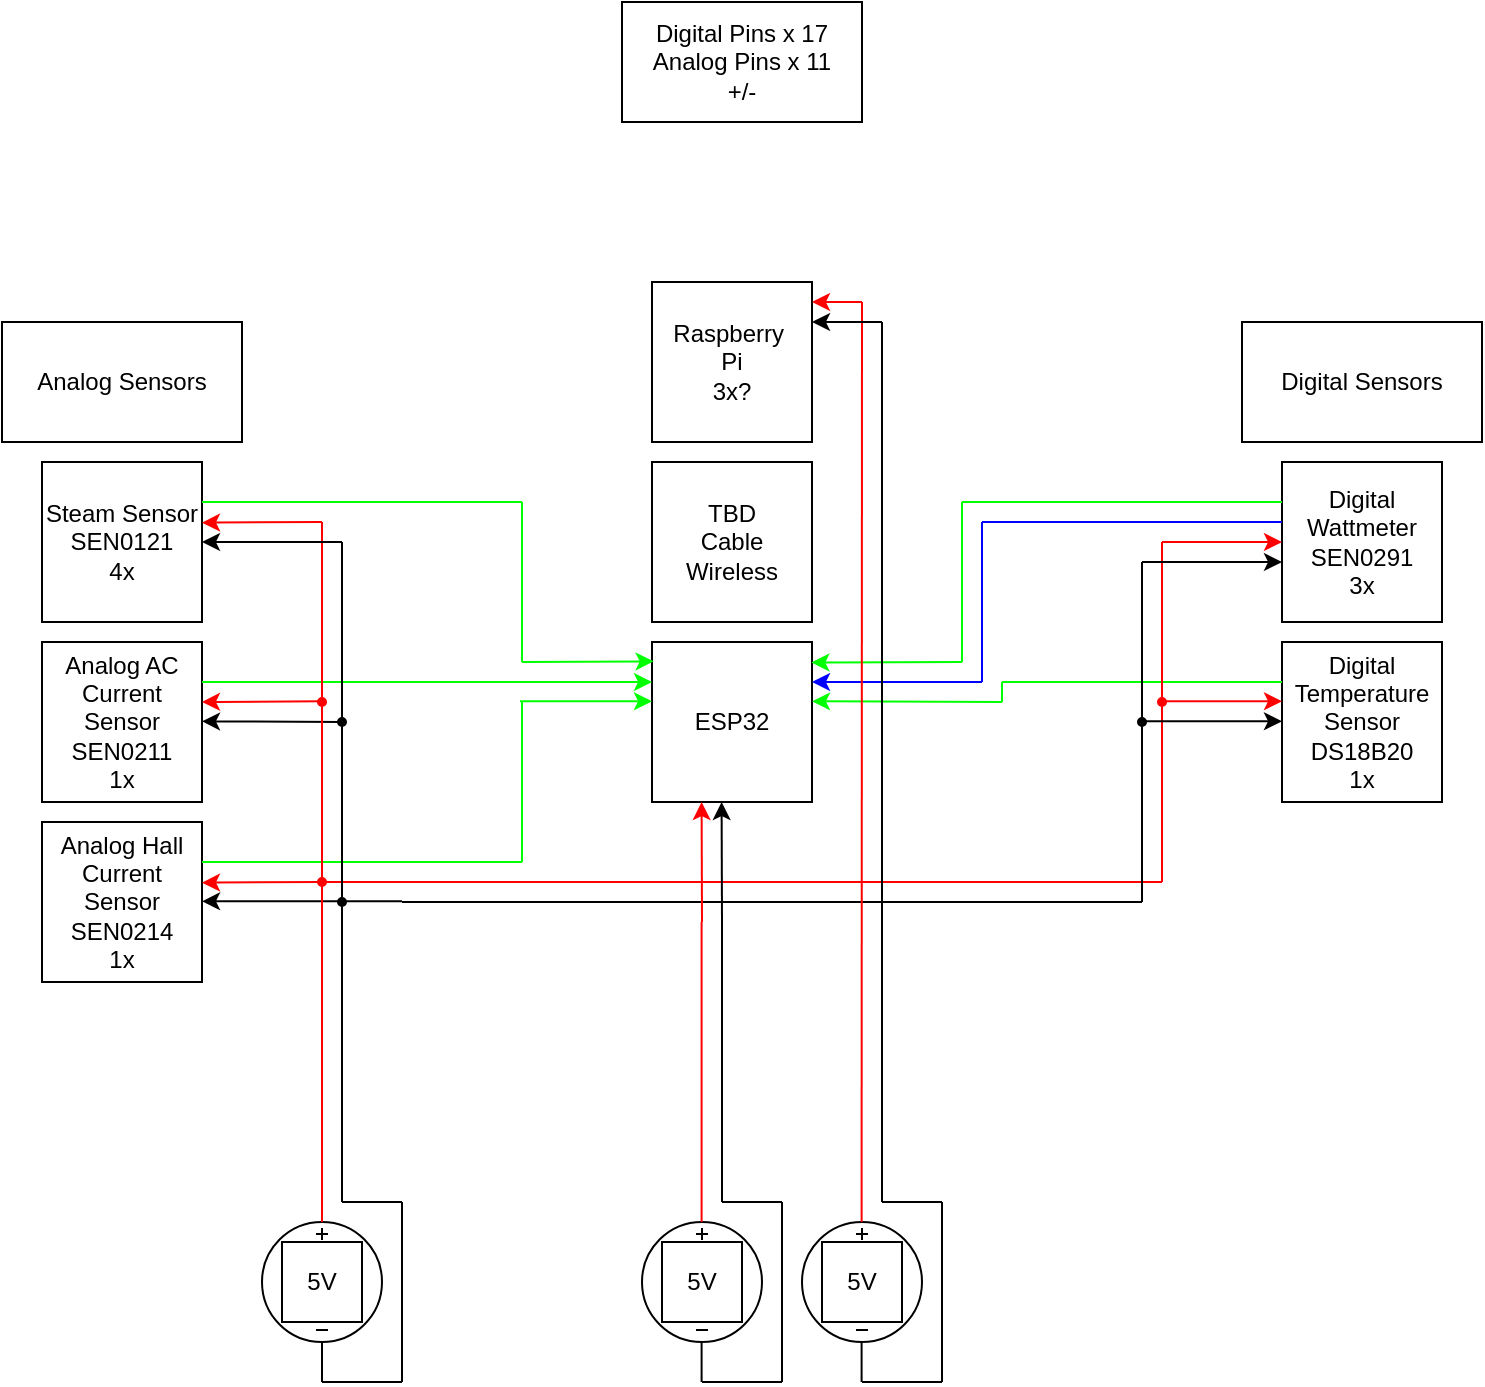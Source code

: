 <mxfile version="26.0.16">
  <diagram name="Page-1" id="PHPWQ72G-FbSZg1kjlzN">
    <mxGraphModel dx="1434" dy="1816" grid="1" gridSize="10" guides="1" tooltips="1" connect="1" arrows="1" fold="1" page="1" pageScale="1" pageWidth="850" pageHeight="1100" math="0" shadow="0">
      <root>
        <mxCell id="0" />
        <mxCell id="1" parent="0" />
        <mxCell id="mTnGnp5YAqu6k8MlJbpn-2" value="Steam Sensor&lt;div&gt;SEN0121&lt;br&gt;4x&lt;/div&gt;" style="whiteSpace=wrap;html=1;aspect=fixed;" parent="1" vertex="1">
          <mxGeometry x="40" y="100" width="80" height="80" as="geometry" />
        </mxCell>
        <mxCell id="mTnGnp5YAqu6k8MlJbpn-3" value="Analog Sensors" style="rounded=0;whiteSpace=wrap;html=1;" parent="1" vertex="1">
          <mxGeometry x="20" y="30" width="120" height="60" as="geometry" />
        </mxCell>
        <mxCell id="mTnGnp5YAqu6k8MlJbpn-4" value="Digital Sensors" style="rounded=0;whiteSpace=wrap;html=1;" parent="1" vertex="1">
          <mxGeometry x="640" y="30" width="120" height="60" as="geometry" />
        </mxCell>
        <mxCell id="mTnGnp5YAqu6k8MlJbpn-5" value="Analog AC Current Sensor&lt;div&gt;SEN0211&lt;br&gt;&lt;div&gt;1x&lt;/div&gt;&lt;/div&gt;" style="whiteSpace=wrap;html=1;aspect=fixed;" parent="1" vertex="1">
          <mxGeometry x="40" y="190" width="80" height="80" as="geometry" />
        </mxCell>
        <mxCell id="mTnGnp5YAqu6k8MlJbpn-6" value="Analog Hall Current Sensor&lt;div&gt;SEN0214&lt;br&gt;&lt;div&gt;1x&lt;/div&gt;&lt;/div&gt;" style="whiteSpace=wrap;html=1;aspect=fixed;" parent="1" vertex="1">
          <mxGeometry x="40" y="280" width="80" height="80" as="geometry" />
        </mxCell>
        <mxCell id="mTnGnp5YAqu6k8MlJbpn-7" value="Digital Wattmeter&lt;div&gt;SEN0291&lt;br&gt;&lt;div&gt;3x&lt;/div&gt;&lt;/div&gt;" style="whiteSpace=wrap;html=1;aspect=fixed;" parent="1" vertex="1">
          <mxGeometry x="660" y="100" width="80" height="80" as="geometry" />
        </mxCell>
        <mxCell id="mTnGnp5YAqu6k8MlJbpn-8" value="Digital Temperature Sensor&lt;div&gt;DS18B20&lt;br&gt;&lt;div&gt;1x&lt;/div&gt;&lt;/div&gt;" style="whiteSpace=wrap;html=1;aspect=fixed;" parent="1" vertex="1">
          <mxGeometry x="660" y="190" width="80" height="80" as="geometry" />
        </mxCell>
        <mxCell id="mTnGnp5YAqu6k8MlJbpn-10" value="ESP32" style="whiteSpace=wrap;html=1;aspect=fixed;" parent="1" vertex="1">
          <mxGeometry x="345" y="190" width="80" height="80" as="geometry" />
        </mxCell>
        <mxCell id="mTnGnp5YAqu6k8MlJbpn-12" value="Digital Pins x 17&lt;div&gt;Analog Pins x 11&lt;/div&gt;&lt;div&gt;+/-&lt;/div&gt;" style="rounded=0;whiteSpace=wrap;html=1;" parent="1" vertex="1">
          <mxGeometry x="330" y="-130" width="120" height="60" as="geometry" />
        </mxCell>
        <mxCell id="mTnGnp5YAqu6k8MlJbpn-20" value="" style="endArrow=none;html=1;rounded=0;exitX=1;exitY=0.5;exitDx=0;exitDy=0;strokeColor=light-dark(#00FF00,#FFFFFF);" parent="1" edge="1">
          <mxGeometry width="50" height="50" relative="1" as="geometry">
            <mxPoint x="120" y="120" as="sourcePoint" />
            <mxPoint x="280" y="120" as="targetPoint" />
          </mxGeometry>
        </mxCell>
        <mxCell id="mTnGnp5YAqu6k8MlJbpn-22" value="" style="endArrow=none;html=1;rounded=0;strokeColor=light-dark(#00FF00,#FFFFFF);" parent="1" edge="1">
          <mxGeometry width="50" height="50" relative="1" as="geometry">
            <mxPoint x="280" y="120" as="sourcePoint" />
            <mxPoint x="280" y="200" as="targetPoint" />
          </mxGeometry>
        </mxCell>
        <mxCell id="mTnGnp5YAqu6k8MlJbpn-24" value="" style="endArrow=classic;html=1;rounded=0;entryX=0.01;entryY=0.121;entryDx=0;entryDy=0;entryPerimeter=0;strokeColor=light-dark(#00FF00,#FFFFFF);" parent="1" target="mTnGnp5YAqu6k8MlJbpn-10" edge="1">
          <mxGeometry width="50" height="50" relative="1" as="geometry">
            <mxPoint x="280" y="200" as="sourcePoint" />
            <mxPoint x="260" y="180" as="targetPoint" />
          </mxGeometry>
        </mxCell>
        <mxCell id="mTnGnp5YAqu6k8MlJbpn-25" value="" style="endArrow=none;html=1;rounded=0;exitX=1;exitY=0.5;exitDx=0;exitDy=0;strokeColor=light-dark(#00FF00,#FFFFFF);" parent="1" edge="1">
          <mxGeometry width="50" height="50" relative="1" as="geometry">
            <mxPoint x="120" y="210" as="sourcePoint" />
            <mxPoint x="280" y="210" as="targetPoint" />
          </mxGeometry>
        </mxCell>
        <mxCell id="mTnGnp5YAqu6k8MlJbpn-26" value="" style="endArrow=classic;html=1;rounded=0;entryX=0.01;entryY=0.121;entryDx=0;entryDy=0;entryPerimeter=0;strokeColor=light-dark(#00FF00,#FFFFFF);" parent="1" edge="1">
          <mxGeometry width="50" height="50" relative="1" as="geometry">
            <mxPoint x="279" y="210" as="sourcePoint" />
            <mxPoint x="345" y="210" as="targetPoint" />
          </mxGeometry>
        </mxCell>
        <mxCell id="mTnGnp5YAqu6k8MlJbpn-27" value="" style="endArrow=classic;html=1;rounded=0;entryX=0.01;entryY=0.121;entryDx=0;entryDy=0;entryPerimeter=0;strokeColor=light-dark(#00FF00,#FFFFFF);" parent="1" edge="1">
          <mxGeometry width="50" height="50" relative="1" as="geometry">
            <mxPoint x="279" y="219.66" as="sourcePoint" />
            <mxPoint x="345" y="219.66" as="targetPoint" />
          </mxGeometry>
        </mxCell>
        <mxCell id="mTnGnp5YAqu6k8MlJbpn-28" value="" style="endArrow=none;html=1;rounded=0;exitX=1;exitY=0.5;exitDx=0;exitDy=0;strokeColor=light-dark(#00FF00,#FFFFFF);" parent="1" edge="1">
          <mxGeometry width="50" height="50" relative="1" as="geometry">
            <mxPoint x="120" y="300" as="sourcePoint" />
            <mxPoint x="280" y="300" as="targetPoint" />
          </mxGeometry>
        </mxCell>
        <mxCell id="mTnGnp5YAqu6k8MlJbpn-29" value="" style="endArrow=none;html=1;rounded=0;strokeColor=light-dark(#00FF00,#FFFFFF);" parent="1" edge="1">
          <mxGeometry width="50" height="50" relative="1" as="geometry">
            <mxPoint x="280" y="220" as="sourcePoint" />
            <mxPoint x="280" y="300" as="targetPoint" />
          </mxGeometry>
        </mxCell>
        <mxCell id="mTnGnp5YAqu6k8MlJbpn-30" value="" style="endArrow=classic;html=1;rounded=0;entryX=0.996;entryY=0.128;entryDx=0;entryDy=0;entryPerimeter=0;strokeColor=light-dark(#00FF00,#FFFFFF);" parent="1" target="mTnGnp5YAqu6k8MlJbpn-10" edge="1">
          <mxGeometry width="50" height="50" relative="1" as="geometry">
            <mxPoint x="500" y="200" as="sourcePoint" />
            <mxPoint x="510" y="205" as="targetPoint" />
          </mxGeometry>
        </mxCell>
        <mxCell id="mTnGnp5YAqu6k8MlJbpn-31" value="" style="endArrow=none;html=1;rounded=0;exitX=1;exitY=0.5;exitDx=0;exitDy=0;strokeColor=light-dark(#00FF00,#FFFFFF);" parent="1" edge="1">
          <mxGeometry width="50" height="50" relative="1" as="geometry">
            <mxPoint x="500" y="120" as="sourcePoint" />
            <mxPoint x="660" y="120" as="targetPoint" />
          </mxGeometry>
        </mxCell>
        <mxCell id="mTnGnp5YAqu6k8MlJbpn-32" value="" style="endArrow=none;html=1;rounded=0;strokeColor=light-dark(#00FF00,#FFFFFF);" parent="1" edge="1">
          <mxGeometry width="50" height="50" relative="1" as="geometry">
            <mxPoint x="500" y="120" as="sourcePoint" />
            <mxPoint x="500" y="200" as="targetPoint" />
          </mxGeometry>
        </mxCell>
        <mxCell id="mTnGnp5YAqu6k8MlJbpn-33" value="" style="endArrow=classic;html=1;rounded=0;entryX=0.996;entryY=0.128;entryDx=0;entryDy=0;entryPerimeter=0;strokeColor=light-dark(#00FF00,#FFFFFF);" parent="1" edge="1">
          <mxGeometry width="50" height="50" relative="1" as="geometry">
            <mxPoint x="520" y="220" as="sourcePoint" />
            <mxPoint x="425" y="219.66" as="targetPoint" />
          </mxGeometry>
        </mxCell>
        <mxCell id="mTnGnp5YAqu6k8MlJbpn-34" value="" style="endArrow=none;html=1;rounded=0;strokeColor=light-dark(#00FF00,#FFFFFF);" parent="1" edge="1">
          <mxGeometry width="50" height="50" relative="1" as="geometry">
            <mxPoint x="520" y="210" as="sourcePoint" />
            <mxPoint x="660" y="210" as="targetPoint" />
          </mxGeometry>
        </mxCell>
        <mxCell id="mTnGnp5YAqu6k8MlJbpn-35" value="" style="endArrow=classic;html=1;rounded=0;entryX=0.996;entryY=0.128;entryDx=0;entryDy=0;entryPerimeter=0;strokeColor=light-dark(#0000FF,#FFFFFF);" parent="1" edge="1">
          <mxGeometry width="50" height="50" relative="1" as="geometry">
            <mxPoint x="510" y="210" as="sourcePoint" />
            <mxPoint x="425" y="210" as="targetPoint" />
          </mxGeometry>
        </mxCell>
        <mxCell id="mTnGnp5YAqu6k8MlJbpn-36" value="" style="endArrow=none;html=1;rounded=0;strokeColor=light-dark(#0000FF,#FFFFFF);" parent="1" edge="1">
          <mxGeometry width="50" height="50" relative="1" as="geometry">
            <mxPoint x="510" y="130" as="sourcePoint" />
            <mxPoint x="660" y="130" as="targetPoint" />
          </mxGeometry>
        </mxCell>
        <mxCell id="mTnGnp5YAqu6k8MlJbpn-37" value="" style="endArrow=none;html=1;rounded=0;strokeColor=light-dark(#0000FF,#FFFFFF);" parent="1" edge="1">
          <mxGeometry width="50" height="50" relative="1" as="geometry">
            <mxPoint x="510" y="130" as="sourcePoint" />
            <mxPoint x="510" y="210" as="targetPoint" />
          </mxGeometry>
        </mxCell>
        <mxCell id="mTnGnp5YAqu6k8MlJbpn-38" value="" style="endArrow=none;html=1;rounded=0;strokeColor=light-dark(#00FF00,#FFFFFF);" parent="1" edge="1">
          <mxGeometry width="50" height="50" relative="1" as="geometry">
            <mxPoint x="520" y="210" as="sourcePoint" />
            <mxPoint x="520" y="220" as="targetPoint" />
          </mxGeometry>
        </mxCell>
        <mxCell id="mTnGnp5YAqu6k8MlJbpn-39" value="Raspberry&amp;nbsp;&lt;div&gt;Pi&lt;/div&gt;&lt;div&gt;3x?&lt;/div&gt;" style="whiteSpace=wrap;html=1;aspect=fixed;" parent="1" vertex="1">
          <mxGeometry x="345" y="10" width="80" height="80" as="geometry" />
        </mxCell>
        <mxCell id="mTnGnp5YAqu6k8MlJbpn-44" value="" style="endArrow=none;html=1;rounded=0;strokeColor=light-dark(#FF0000,#FFFFFF);" parent="1" source="mTnGnp5YAqu6k8MlJbpn-89" edge="1">
          <mxGeometry width="50" height="50" relative="1" as="geometry">
            <mxPoint x="180" y="480" as="sourcePoint" />
            <mxPoint x="180" y="130" as="targetPoint" />
          </mxGeometry>
        </mxCell>
        <mxCell id="mTnGnp5YAqu6k8MlJbpn-45" value="" style="endArrow=classic;html=1;rounded=0;entryX=1.043;entryY=0.404;entryDx=0;entryDy=0;entryPerimeter=0;strokeColor=light-dark(#FF0000,#FFFFFF);" parent="1" edge="1">
          <mxGeometry width="50" height="50" relative="1" as="geometry">
            <mxPoint x="180" y="130" as="sourcePoint" />
            <mxPoint x="120" y="130.32" as="targetPoint" />
          </mxGeometry>
        </mxCell>
        <mxCell id="mTnGnp5YAqu6k8MlJbpn-46" value="" style="endArrow=classic;html=1;rounded=0;entryX=1.043;entryY=0.404;entryDx=0;entryDy=0;entryPerimeter=0;strokeColor=light-dark(#FF0000,#FFFFFF);" parent="1" edge="1">
          <mxGeometry width="50" height="50" relative="1" as="geometry">
            <mxPoint x="180" y="219.66" as="sourcePoint" />
            <mxPoint x="120" y="219.98" as="targetPoint" />
          </mxGeometry>
        </mxCell>
        <mxCell id="mTnGnp5YAqu6k8MlJbpn-47" value="" style="endArrow=classic;html=1;rounded=0;entryX=1.043;entryY=0.404;entryDx=0;entryDy=0;entryPerimeter=0;strokeColor=light-dark(#FF0000,#FFFFFF);" parent="1" edge="1">
          <mxGeometry width="50" height="50" relative="1" as="geometry">
            <mxPoint x="180" y="310" as="sourcePoint" />
            <mxPoint x="120" y="310.32" as="targetPoint" />
          </mxGeometry>
        </mxCell>
        <mxCell id="mTnGnp5YAqu6k8MlJbpn-48" value="" style="endArrow=none;html=1;rounded=0;strokeColor=light-dark(#FF0000,#FFFFFF);" parent="1" edge="1">
          <mxGeometry width="50" height="50" relative="1" as="geometry">
            <mxPoint x="180" y="310" as="sourcePoint" />
            <mxPoint x="600" y="310" as="targetPoint" />
          </mxGeometry>
        </mxCell>
        <mxCell id="mTnGnp5YAqu6k8MlJbpn-49" value="" style="endArrow=classic;html=1;rounded=0;entryX=0;entryY=0.5;entryDx=0;entryDy=0;strokeColor=light-dark(#FF0000,#FFFFFF);" parent="1" target="mTnGnp5YAqu6k8MlJbpn-7" edge="1">
          <mxGeometry width="50" height="50" relative="1" as="geometry">
            <mxPoint x="600" y="140" as="sourcePoint" />
            <mxPoint x="610" y="140" as="targetPoint" />
          </mxGeometry>
        </mxCell>
        <mxCell id="mTnGnp5YAqu6k8MlJbpn-50" value="" style="endArrow=none;html=1;rounded=0;strokeColor=light-dark(#FF0000,#FFFFFF);" parent="1" edge="1">
          <mxGeometry width="50" height="50" relative="1" as="geometry">
            <mxPoint x="600" y="310" as="sourcePoint" />
            <mxPoint x="600" y="140" as="targetPoint" />
          </mxGeometry>
        </mxCell>
        <mxCell id="mTnGnp5YAqu6k8MlJbpn-51" value="" style="endArrow=classic;html=1;rounded=0;entryX=0;entryY=0.5;entryDx=0;entryDy=0;strokeColor=light-dark(#FF0000,#FFFFFF);" parent="1" edge="1">
          <mxGeometry width="50" height="50" relative="1" as="geometry">
            <mxPoint x="600" y="219.66" as="sourcePoint" />
            <mxPoint x="660" y="219.66" as="targetPoint" />
          </mxGeometry>
        </mxCell>
        <mxCell id="mTnGnp5YAqu6k8MlJbpn-53" value="" style="endArrow=none;html=1;rounded=0;" parent="1" edge="1">
          <mxGeometry width="50" height="50" relative="1" as="geometry">
            <mxPoint x="190" y="470" as="sourcePoint" />
            <mxPoint x="190" y="140" as="targetPoint" />
          </mxGeometry>
        </mxCell>
        <mxCell id="mTnGnp5YAqu6k8MlJbpn-54" value="" style="endArrow=classic;html=1;rounded=0;entryX=1;entryY=0.5;entryDx=0;entryDy=0;" parent="1" target="mTnGnp5YAqu6k8MlJbpn-2" edge="1">
          <mxGeometry width="50" height="50" relative="1" as="geometry">
            <mxPoint x="190" y="140" as="sourcePoint" />
            <mxPoint x="380" y="280" as="targetPoint" />
          </mxGeometry>
        </mxCell>
        <mxCell id="mTnGnp5YAqu6k8MlJbpn-55" value="" style="endArrow=classic;html=1;rounded=0;entryX=1;entryY=0.5;entryDx=0;entryDy=0;" parent="1" edge="1">
          <mxGeometry width="50" height="50" relative="1" as="geometry">
            <mxPoint x="190" y="230" as="sourcePoint" />
            <mxPoint x="120" y="229.66" as="targetPoint" />
          </mxGeometry>
        </mxCell>
        <mxCell id="mTnGnp5YAqu6k8MlJbpn-56" value="" style="endArrow=classic;html=1;rounded=0;entryX=1;entryY=0.5;entryDx=0;entryDy=0;" parent="1" edge="1">
          <mxGeometry width="50" height="50" relative="1" as="geometry">
            <mxPoint x="220" y="319.66" as="sourcePoint" />
            <mxPoint x="120" y="319.66" as="targetPoint" />
          </mxGeometry>
        </mxCell>
        <mxCell id="mTnGnp5YAqu6k8MlJbpn-57" value="" style="endArrow=none;html=1;rounded=0;" parent="1" edge="1">
          <mxGeometry width="50" height="50" relative="1" as="geometry">
            <mxPoint x="220" y="320" as="sourcePoint" />
            <mxPoint x="590" y="320" as="targetPoint" />
          </mxGeometry>
        </mxCell>
        <mxCell id="mTnGnp5YAqu6k8MlJbpn-58" value="" style="endArrow=none;html=1;rounded=0;" parent="1" edge="1">
          <mxGeometry width="50" height="50" relative="1" as="geometry">
            <mxPoint x="590" y="320" as="sourcePoint" />
            <mxPoint x="590" y="150" as="targetPoint" />
          </mxGeometry>
        </mxCell>
        <mxCell id="mTnGnp5YAqu6k8MlJbpn-59" value="" style="endArrow=classic;html=1;rounded=0;" parent="1" edge="1">
          <mxGeometry width="50" height="50" relative="1" as="geometry">
            <mxPoint x="590" y="150" as="sourcePoint" />
            <mxPoint x="660" y="150" as="targetPoint" />
          </mxGeometry>
        </mxCell>
        <mxCell id="mTnGnp5YAqu6k8MlJbpn-60" value="" style="endArrow=classic;html=1;rounded=0;" parent="1" edge="1">
          <mxGeometry width="50" height="50" relative="1" as="geometry">
            <mxPoint x="590" y="229.66" as="sourcePoint" />
            <mxPoint x="660" y="229.66" as="targetPoint" />
          </mxGeometry>
        </mxCell>
        <mxCell id="mTnGnp5YAqu6k8MlJbpn-61" value="TBD&lt;div&gt;Cable&lt;/div&gt;&lt;div&gt;Wireless&lt;/div&gt;" style="whiteSpace=wrap;html=1;aspect=fixed;" parent="1" vertex="1">
          <mxGeometry x="345" y="100" width="80" height="80" as="geometry" />
        </mxCell>
        <mxCell id="mTnGnp5YAqu6k8MlJbpn-62" value="" style="pointerEvents=1;verticalLabelPosition=bottom;shadow=0;dashed=0;align=center;html=1;verticalAlign=top;shape=mxgraph.electrical.signal_sources.source;aspect=fixed;points=[[0.5,0,0],[1,0.5,0],[0.5,1,0],[0,0.5,0]];elSignalType=dc3;" parent="1" vertex="1">
          <mxGeometry x="150" y="480" width="60" height="60" as="geometry" />
        </mxCell>
        <mxCell id="mTnGnp5YAqu6k8MlJbpn-63" value="" style="endArrow=none;html=1;rounded=0;" parent="1" edge="1">
          <mxGeometry width="50" height="50" relative="1" as="geometry">
            <mxPoint x="220" y="560" as="sourcePoint" />
            <mxPoint x="180" y="560" as="targetPoint" />
          </mxGeometry>
        </mxCell>
        <mxCell id="mTnGnp5YAqu6k8MlJbpn-64" value="" style="endArrow=none;html=1;rounded=0;" parent="1" edge="1">
          <mxGeometry width="50" height="50" relative="1" as="geometry">
            <mxPoint x="180" y="560" as="sourcePoint" />
            <mxPoint x="180" y="540" as="targetPoint" />
          </mxGeometry>
        </mxCell>
        <mxCell id="mTnGnp5YAqu6k8MlJbpn-65" value="" style="pointerEvents=1;verticalLabelPosition=bottom;shadow=0;dashed=0;align=center;html=1;verticalAlign=top;shape=mxgraph.electrical.signal_sources.source;aspect=fixed;points=[[0.5,0,0],[1,0.5,0],[0.5,1,0],[0,0.5,0]];elSignalType=dc3;" parent="1" vertex="1">
          <mxGeometry x="340" y="480" width="60" height="60" as="geometry" />
        </mxCell>
        <mxCell id="mTnGnp5YAqu6k8MlJbpn-66" value="" style="endArrow=none;html=1;rounded=0;strokeColor=light-dark(#FF0000,#FFFFFF);" parent="1" edge="1">
          <mxGeometry width="50" height="50" relative="1" as="geometry">
            <mxPoint x="369.8" y="480" as="sourcePoint" />
            <mxPoint x="369.8" y="330" as="targetPoint" />
          </mxGeometry>
        </mxCell>
        <mxCell id="mTnGnp5YAqu6k8MlJbpn-68" value="" style="endArrow=none;html=1;rounded=0;" parent="1" edge="1">
          <mxGeometry width="50" height="50" relative="1" as="geometry">
            <mxPoint x="220" y="470" as="sourcePoint" />
            <mxPoint x="190" y="470" as="targetPoint" />
          </mxGeometry>
        </mxCell>
        <mxCell id="mTnGnp5YAqu6k8MlJbpn-69" value="" style="endArrow=none;html=1;rounded=0;" parent="1" edge="1">
          <mxGeometry width="50" height="50" relative="1" as="geometry">
            <mxPoint x="220" y="560" as="sourcePoint" />
            <mxPoint x="220" y="470" as="targetPoint" />
          </mxGeometry>
        </mxCell>
        <mxCell id="mTnGnp5YAqu6k8MlJbpn-70" value="" style="endArrow=none;html=1;rounded=0;" parent="1" edge="1">
          <mxGeometry width="50" height="50" relative="1" as="geometry">
            <mxPoint x="410" y="560" as="sourcePoint" />
            <mxPoint x="370" y="560" as="targetPoint" />
          </mxGeometry>
        </mxCell>
        <mxCell id="mTnGnp5YAqu6k8MlJbpn-71" value="" style="endArrow=none;html=1;rounded=0;" parent="1" edge="1">
          <mxGeometry width="50" height="50" relative="1" as="geometry">
            <mxPoint x="369.8" y="560" as="sourcePoint" />
            <mxPoint x="369.8" y="540" as="targetPoint" />
          </mxGeometry>
        </mxCell>
        <mxCell id="mTnGnp5YAqu6k8MlJbpn-73" value="" style="endArrow=none;html=1;rounded=0;" parent="1" edge="1">
          <mxGeometry width="50" height="50" relative="1" as="geometry">
            <mxPoint x="410" y="560" as="sourcePoint" />
            <mxPoint x="410" y="470" as="targetPoint" />
          </mxGeometry>
        </mxCell>
        <mxCell id="mTnGnp5YAqu6k8MlJbpn-78" value="" style="endArrow=none;html=1;rounded=0;" parent="1" edge="1">
          <mxGeometry width="50" height="50" relative="1" as="geometry">
            <mxPoint x="380" y="470" as="sourcePoint" />
            <mxPoint x="410" y="470" as="targetPoint" />
          </mxGeometry>
        </mxCell>
        <mxCell id="mTnGnp5YAqu6k8MlJbpn-79" value="" style="endArrow=none;html=1;rounded=0;" parent="1" edge="1">
          <mxGeometry width="50" height="50" relative="1" as="geometry">
            <mxPoint x="380" y="470" as="sourcePoint" />
            <mxPoint x="380" y="330" as="targetPoint" />
          </mxGeometry>
        </mxCell>
        <mxCell id="mTnGnp5YAqu6k8MlJbpn-80" value="" style="endArrow=classic;html=1;rounded=0;strokeColor=light-dark(#FF0000,#FFFFFF);" parent="1" edge="1">
          <mxGeometry width="50" height="50" relative="1" as="geometry">
            <mxPoint x="370" y="330" as="sourcePoint" />
            <mxPoint x="369.8" y="270" as="targetPoint" />
          </mxGeometry>
        </mxCell>
        <mxCell id="mTnGnp5YAqu6k8MlJbpn-81" value="" style="endArrow=classic;html=1;rounded=0;" parent="1" edge="1">
          <mxGeometry width="50" height="50" relative="1" as="geometry">
            <mxPoint x="380" y="330" as="sourcePoint" />
            <mxPoint x="379.8" y="270" as="targetPoint" />
          </mxGeometry>
        </mxCell>
        <mxCell id="mTnGnp5YAqu6k8MlJbpn-82" value="" style="ellipse;whiteSpace=wrap;html=1;aspect=fixed;strokeColor=light-dark(#000000,#FFFFFF);fillColor=light-dark(#000000,#FFFFFF);" parent="1" vertex="1">
          <mxGeometry x="188" y="228" width="4" height="4" as="geometry" />
        </mxCell>
        <mxCell id="mTnGnp5YAqu6k8MlJbpn-85" value="" style="ellipse;whiteSpace=wrap;html=1;aspect=fixed;strokeColor=light-dark(#000000,#FFFFFF);fillColor=light-dark(#000000,#FFFFFF);" parent="1" vertex="1">
          <mxGeometry x="188" y="318" width="4" height="4" as="geometry" />
        </mxCell>
        <mxCell id="mTnGnp5YAqu6k8MlJbpn-86" value="" style="ellipse;whiteSpace=wrap;html=1;aspect=fixed;strokeColor=light-dark(#000000,#FFFFFF);fillColor=light-dark(#000000,#FFFFFF);" parent="1" vertex="1">
          <mxGeometry x="588" y="228" width="4" height="4" as="geometry" />
        </mxCell>
        <mxCell id="mTnGnp5YAqu6k8MlJbpn-88" value="" style="ellipse;whiteSpace=wrap;html=1;aspect=fixed;strokeColor=light-dark(#FF0000,#FFFFFF);fillColor=light-dark(#FF0000,#FFFFFF);" parent="1" vertex="1">
          <mxGeometry x="598" y="218" width="4" height="4" as="geometry" />
        </mxCell>
        <mxCell id="mTnGnp5YAqu6k8MlJbpn-90" value="" style="endArrow=none;html=1;rounded=0;strokeColor=light-dark(#FF0000,#FFFFFF);" parent="1" target="mTnGnp5YAqu6k8MlJbpn-89" edge="1">
          <mxGeometry width="50" height="50" relative="1" as="geometry">
            <mxPoint x="180" y="480" as="sourcePoint" />
            <mxPoint x="180" y="130" as="targetPoint" />
          </mxGeometry>
        </mxCell>
        <mxCell id="mTnGnp5YAqu6k8MlJbpn-89" value="" style="ellipse;whiteSpace=wrap;html=1;aspect=fixed;strokeColor=light-dark(#FF0000,#FFFFFF);fillColor=light-dark(#FF0000,#FFFFFF);" parent="1" vertex="1">
          <mxGeometry x="178" y="218" width="4" height="4" as="geometry" />
        </mxCell>
        <mxCell id="mTnGnp5YAqu6k8MlJbpn-91" value="" style="ellipse;whiteSpace=wrap;html=1;aspect=fixed;strokeColor=light-dark(#FF0000,#FFFFFF);fillColor=light-dark(#FF0000,#FFFFFF);" parent="1" vertex="1">
          <mxGeometry x="178" y="308" width="4" height="4" as="geometry" />
        </mxCell>
        <mxCell id="mTnGnp5YAqu6k8MlJbpn-93" value="" style="pointerEvents=1;verticalLabelPosition=bottom;shadow=0;dashed=0;align=center;html=1;verticalAlign=top;shape=mxgraph.electrical.signal_sources.source;aspect=fixed;points=[[0.5,0,0],[1,0.5,0],[0.5,1,0],[0,0.5,0]];elSignalType=dc3;" parent="1" vertex="1">
          <mxGeometry x="420" y="480" width="60" height="60" as="geometry" />
        </mxCell>
        <mxCell id="mTnGnp5YAqu6k8MlJbpn-94" value="" style="endArrow=none;html=1;rounded=0;strokeColor=light-dark(#FF0000,#FFFFFF);" parent="1" edge="1">
          <mxGeometry width="50" height="50" relative="1" as="geometry">
            <mxPoint x="449.8" y="480" as="sourcePoint" />
            <mxPoint x="450" y="20" as="targetPoint" />
          </mxGeometry>
        </mxCell>
        <mxCell id="mTnGnp5YAqu6k8MlJbpn-95" value="" style="endArrow=none;html=1;rounded=0;" parent="1" edge="1">
          <mxGeometry width="50" height="50" relative="1" as="geometry">
            <mxPoint x="490" y="560" as="sourcePoint" />
            <mxPoint x="450" y="560" as="targetPoint" />
          </mxGeometry>
        </mxCell>
        <mxCell id="mTnGnp5YAqu6k8MlJbpn-96" value="" style="endArrow=none;html=1;rounded=0;" parent="1" edge="1">
          <mxGeometry width="50" height="50" relative="1" as="geometry">
            <mxPoint x="449.8" y="560" as="sourcePoint" />
            <mxPoint x="449.8" y="540" as="targetPoint" />
          </mxGeometry>
        </mxCell>
        <mxCell id="mTnGnp5YAqu6k8MlJbpn-97" value="" style="endArrow=none;html=1;rounded=0;" parent="1" edge="1">
          <mxGeometry width="50" height="50" relative="1" as="geometry">
            <mxPoint x="490" y="560" as="sourcePoint" />
            <mxPoint x="490" y="470" as="targetPoint" />
          </mxGeometry>
        </mxCell>
        <mxCell id="mTnGnp5YAqu6k8MlJbpn-98" value="" style="endArrow=none;html=1;rounded=0;" parent="1" edge="1">
          <mxGeometry width="50" height="50" relative="1" as="geometry">
            <mxPoint x="460" y="470" as="sourcePoint" />
            <mxPoint x="490" y="470" as="targetPoint" />
          </mxGeometry>
        </mxCell>
        <mxCell id="mTnGnp5YAqu6k8MlJbpn-99" value="" style="endArrow=none;html=1;rounded=0;" parent="1" edge="1">
          <mxGeometry width="50" height="50" relative="1" as="geometry">
            <mxPoint x="460" y="470" as="sourcePoint" />
            <mxPoint x="460" y="30" as="targetPoint" />
          </mxGeometry>
        </mxCell>
        <mxCell id="mTnGnp5YAqu6k8MlJbpn-101" value="" style="endArrow=classic;html=1;rounded=0;" parent="1" edge="1">
          <mxGeometry width="50" height="50" relative="1" as="geometry">
            <mxPoint x="460" y="30" as="sourcePoint" />
            <mxPoint x="425" y="30" as="targetPoint" />
          </mxGeometry>
        </mxCell>
        <mxCell id="mTnGnp5YAqu6k8MlJbpn-102" value="" style="endArrow=classic;html=1;rounded=0;strokeColor=light-dark(#FF0000,#FFFFFF);" parent="1" edge="1">
          <mxGeometry width="50" height="50" relative="1" as="geometry">
            <mxPoint x="450" y="20" as="sourcePoint" />
            <mxPoint x="425" y="20" as="targetPoint" />
          </mxGeometry>
        </mxCell>
        <mxCell id="mTnGnp5YAqu6k8MlJbpn-103" value="5V" style="rounded=0;whiteSpace=wrap;html=1;" parent="1" vertex="1">
          <mxGeometry x="160" y="490" width="40" height="40" as="geometry" />
        </mxCell>
        <mxCell id="mTnGnp5YAqu6k8MlJbpn-105" value="5V" style="rounded=0;whiteSpace=wrap;html=1;" parent="1" vertex="1">
          <mxGeometry x="350" y="490" width="40" height="40" as="geometry" />
        </mxCell>
        <mxCell id="mTnGnp5YAqu6k8MlJbpn-106" value="5V" style="rounded=0;whiteSpace=wrap;html=1;" parent="1" vertex="1">
          <mxGeometry x="430" y="490" width="40" height="40" as="geometry" />
        </mxCell>
      </root>
    </mxGraphModel>
  </diagram>
</mxfile>
